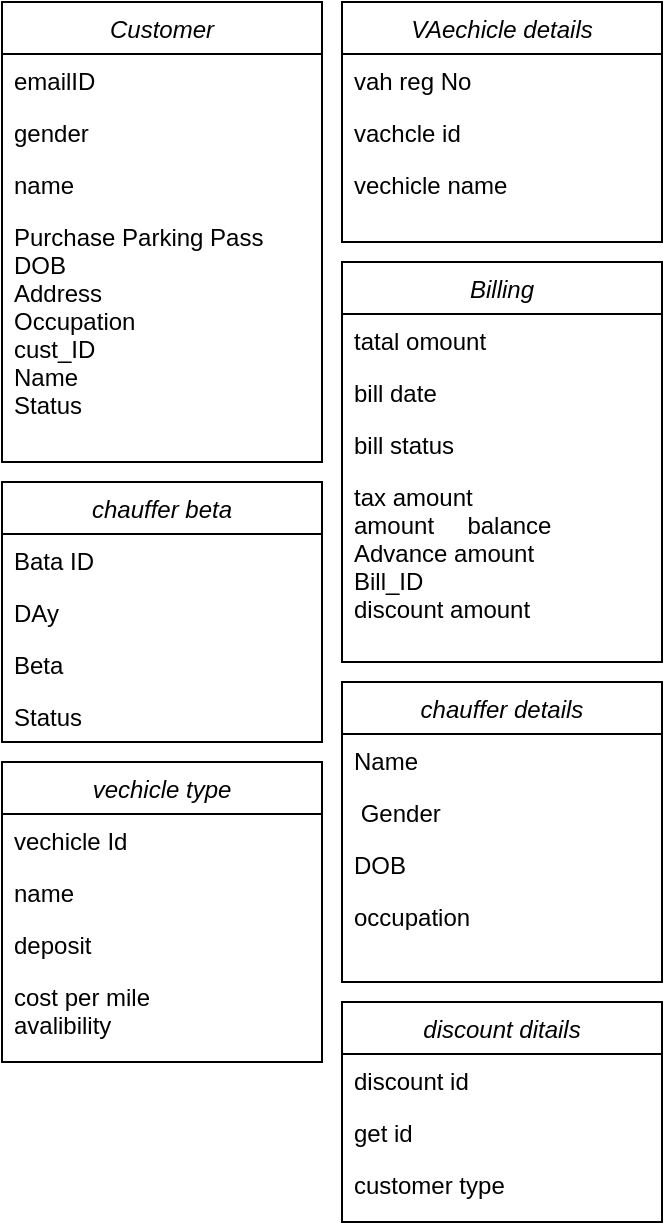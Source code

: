 <mxfile version="24.0.0" type="device">
  <diagram id="C5RBs43oDa-KdzZeNtuy" name="Page-1">
    <mxGraphModel dx="794" dy="726" grid="1" gridSize="10" guides="1" tooltips="1" connect="1" arrows="1" fold="1" page="1" pageScale="1" pageWidth="827" pageHeight="1169" math="0" shadow="0">
      <root>
        <mxCell id="WIyWlLk6GJQsqaUBKTNV-0" />
        <mxCell id="WIyWlLk6GJQsqaUBKTNV-1" parent="WIyWlLk6GJQsqaUBKTNV-0" />
        <mxCell id="zkfFHV4jXpPFQw0GAbJ--0" value="Customer" style="swimlane;fontStyle=2;align=center;verticalAlign=top;childLayout=stackLayout;horizontal=1;startSize=26;horizontalStack=0;resizeParent=1;resizeLast=0;collapsible=1;marginBottom=0;rounded=0;shadow=0;strokeWidth=1;" parent="WIyWlLk6GJQsqaUBKTNV-1" vertex="1">
          <mxGeometry x="220" y="120" width="160" height="230" as="geometry">
            <mxRectangle x="230" y="140" width="160" height="26" as="alternateBounds" />
          </mxGeometry>
        </mxCell>
        <mxCell id="zkfFHV4jXpPFQw0GAbJ--1" value="emailID" style="text;align=left;verticalAlign=top;spacingLeft=4;spacingRight=4;overflow=hidden;rotatable=0;points=[[0,0.5],[1,0.5]];portConstraint=eastwest;" parent="zkfFHV4jXpPFQw0GAbJ--0" vertex="1">
          <mxGeometry y="26" width="160" height="26" as="geometry" />
        </mxCell>
        <mxCell id="zkfFHV4jXpPFQw0GAbJ--2" value="gender" style="text;align=left;verticalAlign=top;spacingLeft=4;spacingRight=4;overflow=hidden;rotatable=0;points=[[0,0.5],[1,0.5]];portConstraint=eastwest;rounded=0;shadow=0;html=0;" parent="zkfFHV4jXpPFQw0GAbJ--0" vertex="1">
          <mxGeometry y="52" width="160" height="26" as="geometry" />
        </mxCell>
        <mxCell id="zkfFHV4jXpPFQw0GAbJ--3" value="name" style="text;align=left;verticalAlign=top;spacingLeft=4;spacingRight=4;overflow=hidden;rotatable=0;points=[[0,0.5],[1,0.5]];portConstraint=eastwest;rounded=0;shadow=0;html=0;" parent="zkfFHV4jXpPFQw0GAbJ--0" vertex="1">
          <mxGeometry y="78" width="160" height="26" as="geometry" />
        </mxCell>
        <mxCell id="zkfFHV4jXpPFQw0GAbJ--5" value="Purchase Parking Pass&#xa;DOB&#xa;Address&#xa;Occupation&#xa;cust_ID&#xa;Name&#xa;Status&#xa;" style="text;align=left;verticalAlign=top;spacingLeft=4;spacingRight=4;overflow=hidden;rotatable=0;points=[[0,0.5],[1,0.5]];portConstraint=eastwest;" parent="zkfFHV4jXpPFQw0GAbJ--0" vertex="1">
          <mxGeometry y="104" width="160" height="126" as="geometry" />
        </mxCell>
        <mxCell id="tgS5oDNxHpUDcSDD2Rmq-0" value="VAechicle details" style="swimlane;fontStyle=2;align=center;verticalAlign=top;childLayout=stackLayout;horizontal=1;startSize=26;horizontalStack=0;resizeParent=1;resizeLast=0;collapsible=1;marginBottom=0;rounded=0;shadow=0;strokeWidth=1;" vertex="1" parent="WIyWlLk6GJQsqaUBKTNV-1">
          <mxGeometry x="390" y="120" width="160" height="120" as="geometry">
            <mxRectangle x="230" y="140" width="160" height="26" as="alternateBounds" />
          </mxGeometry>
        </mxCell>
        <mxCell id="tgS5oDNxHpUDcSDD2Rmq-1" value="vah reg No" style="text;align=left;verticalAlign=top;spacingLeft=4;spacingRight=4;overflow=hidden;rotatable=0;points=[[0,0.5],[1,0.5]];portConstraint=eastwest;" vertex="1" parent="tgS5oDNxHpUDcSDD2Rmq-0">
          <mxGeometry y="26" width="160" height="26" as="geometry" />
        </mxCell>
        <mxCell id="tgS5oDNxHpUDcSDD2Rmq-2" value="vachcle id" style="text;align=left;verticalAlign=top;spacingLeft=4;spacingRight=4;overflow=hidden;rotatable=0;points=[[0,0.5],[1,0.5]];portConstraint=eastwest;rounded=0;shadow=0;html=0;" vertex="1" parent="tgS5oDNxHpUDcSDD2Rmq-0">
          <mxGeometry y="52" width="160" height="26" as="geometry" />
        </mxCell>
        <mxCell id="tgS5oDNxHpUDcSDD2Rmq-3" value="vechicle name" style="text;align=left;verticalAlign=top;spacingLeft=4;spacingRight=4;overflow=hidden;rotatable=0;points=[[0,0.5],[1,0.5]];portConstraint=eastwest;rounded=0;shadow=0;html=0;" vertex="1" parent="tgS5oDNxHpUDcSDD2Rmq-0">
          <mxGeometry y="78" width="160" height="26" as="geometry" />
        </mxCell>
        <mxCell id="tgS5oDNxHpUDcSDD2Rmq-5" value="Billing" style="swimlane;fontStyle=2;align=center;verticalAlign=top;childLayout=stackLayout;horizontal=1;startSize=26;horizontalStack=0;resizeParent=1;resizeLast=0;collapsible=1;marginBottom=0;rounded=0;shadow=0;strokeWidth=1;" vertex="1" parent="WIyWlLk6GJQsqaUBKTNV-1">
          <mxGeometry x="390" y="250" width="160" height="200" as="geometry">
            <mxRectangle x="230" y="140" width="160" height="26" as="alternateBounds" />
          </mxGeometry>
        </mxCell>
        <mxCell id="tgS5oDNxHpUDcSDD2Rmq-6" value="tatal omount" style="text;align=left;verticalAlign=top;spacingLeft=4;spacingRight=4;overflow=hidden;rotatable=0;points=[[0,0.5],[1,0.5]];portConstraint=eastwest;" vertex="1" parent="tgS5oDNxHpUDcSDD2Rmq-5">
          <mxGeometry y="26" width="160" height="26" as="geometry" />
        </mxCell>
        <mxCell id="tgS5oDNxHpUDcSDD2Rmq-7" value="bill date" style="text;align=left;verticalAlign=top;spacingLeft=4;spacingRight=4;overflow=hidden;rotatable=0;points=[[0,0.5],[1,0.5]];portConstraint=eastwest;rounded=0;shadow=0;html=0;" vertex="1" parent="tgS5oDNxHpUDcSDD2Rmq-5">
          <mxGeometry y="52" width="160" height="26" as="geometry" />
        </mxCell>
        <mxCell id="tgS5oDNxHpUDcSDD2Rmq-8" value="bill status" style="text;align=left;verticalAlign=top;spacingLeft=4;spacingRight=4;overflow=hidden;rotatable=0;points=[[0,0.5],[1,0.5]];portConstraint=eastwest;rounded=0;shadow=0;html=0;" vertex="1" parent="tgS5oDNxHpUDcSDD2Rmq-5">
          <mxGeometry y="78" width="160" height="26" as="geometry" />
        </mxCell>
        <mxCell id="tgS5oDNxHpUDcSDD2Rmq-9" value="tax amount&#xa;amount     balance&#xa;Advance amount&#xa;Bill_ID&#xa;discount amount&#xa;" style="text;align=left;verticalAlign=top;spacingLeft=4;spacingRight=4;overflow=hidden;rotatable=0;points=[[0,0.5],[1,0.5]];portConstraint=eastwest;" vertex="1" parent="tgS5oDNxHpUDcSDD2Rmq-5">
          <mxGeometry y="104" width="160" height="76" as="geometry" />
        </mxCell>
        <mxCell id="tgS5oDNxHpUDcSDD2Rmq-10" value="chauffer beta&#xa;" style="swimlane;fontStyle=2;align=center;verticalAlign=top;childLayout=stackLayout;horizontal=1;startSize=26;horizontalStack=0;resizeParent=1;resizeLast=0;collapsible=1;marginBottom=0;rounded=0;shadow=0;strokeWidth=1;" vertex="1" parent="WIyWlLk6GJQsqaUBKTNV-1">
          <mxGeometry x="220" y="360" width="160" height="130" as="geometry">
            <mxRectangle x="230" y="140" width="160" height="26" as="alternateBounds" />
          </mxGeometry>
        </mxCell>
        <mxCell id="tgS5oDNxHpUDcSDD2Rmq-11" value="Bata ID" style="text;align=left;verticalAlign=top;spacingLeft=4;spacingRight=4;overflow=hidden;rotatable=0;points=[[0,0.5],[1,0.5]];portConstraint=eastwest;" vertex="1" parent="tgS5oDNxHpUDcSDD2Rmq-10">
          <mxGeometry y="26" width="160" height="26" as="geometry" />
        </mxCell>
        <mxCell id="tgS5oDNxHpUDcSDD2Rmq-12" value="DAy" style="text;align=left;verticalAlign=top;spacingLeft=4;spacingRight=4;overflow=hidden;rotatable=0;points=[[0,0.5],[1,0.5]];portConstraint=eastwest;rounded=0;shadow=0;html=0;" vertex="1" parent="tgS5oDNxHpUDcSDD2Rmq-10">
          <mxGeometry y="52" width="160" height="26" as="geometry" />
        </mxCell>
        <mxCell id="tgS5oDNxHpUDcSDD2Rmq-13" value="Beta" style="text;align=left;verticalAlign=top;spacingLeft=4;spacingRight=4;overflow=hidden;rotatable=0;points=[[0,0.5],[1,0.5]];portConstraint=eastwest;rounded=0;shadow=0;html=0;" vertex="1" parent="tgS5oDNxHpUDcSDD2Rmq-10">
          <mxGeometry y="78" width="160" height="26" as="geometry" />
        </mxCell>
        <mxCell id="tgS5oDNxHpUDcSDD2Rmq-14" value="Status" style="text;align=left;verticalAlign=top;spacingLeft=4;spacingRight=4;overflow=hidden;rotatable=0;points=[[0,0.5],[1,0.5]];portConstraint=eastwest;" vertex="1" parent="tgS5oDNxHpUDcSDD2Rmq-10">
          <mxGeometry y="104" width="160" height="16" as="geometry" />
        </mxCell>
        <mxCell id="tgS5oDNxHpUDcSDD2Rmq-16" value="chauffer details" style="swimlane;fontStyle=2;align=center;verticalAlign=top;childLayout=stackLayout;horizontal=1;startSize=26;horizontalStack=0;resizeParent=1;resizeLast=0;collapsible=1;marginBottom=0;rounded=0;shadow=0;strokeWidth=1;" vertex="1" parent="WIyWlLk6GJQsqaUBKTNV-1">
          <mxGeometry x="390" y="460" width="160" height="150" as="geometry">
            <mxRectangle x="230" y="140" width="160" height="26" as="alternateBounds" />
          </mxGeometry>
        </mxCell>
        <mxCell id="tgS5oDNxHpUDcSDD2Rmq-17" value="Name" style="text;align=left;verticalAlign=top;spacingLeft=4;spacingRight=4;overflow=hidden;rotatable=0;points=[[0,0.5],[1,0.5]];portConstraint=eastwest;" vertex="1" parent="tgS5oDNxHpUDcSDD2Rmq-16">
          <mxGeometry y="26" width="160" height="26" as="geometry" />
        </mxCell>
        <mxCell id="tgS5oDNxHpUDcSDD2Rmq-18" value=" Gender" style="text;align=left;verticalAlign=top;spacingLeft=4;spacingRight=4;overflow=hidden;rotatable=0;points=[[0,0.5],[1,0.5]];portConstraint=eastwest;rounded=0;shadow=0;html=0;" vertex="1" parent="tgS5oDNxHpUDcSDD2Rmq-16">
          <mxGeometry y="52" width="160" height="26" as="geometry" />
        </mxCell>
        <mxCell id="tgS5oDNxHpUDcSDD2Rmq-19" value="DOB" style="text;align=left;verticalAlign=top;spacingLeft=4;spacingRight=4;overflow=hidden;rotatable=0;points=[[0,0.5],[1,0.5]];portConstraint=eastwest;rounded=0;shadow=0;html=0;" vertex="1" parent="tgS5oDNxHpUDcSDD2Rmq-16">
          <mxGeometry y="78" width="160" height="26" as="geometry" />
        </mxCell>
        <mxCell id="tgS5oDNxHpUDcSDD2Rmq-20" value="occupation&#xa;Status&#xa;" style="text;align=left;verticalAlign=top;spacingLeft=4;spacingRight=4;overflow=hidden;rotatable=0;points=[[0,0.5],[1,0.5]];portConstraint=eastwest;" vertex="1" parent="tgS5oDNxHpUDcSDD2Rmq-16">
          <mxGeometry y="104" width="160" height="16" as="geometry" />
        </mxCell>
        <mxCell id="tgS5oDNxHpUDcSDD2Rmq-21" value="vechicle type" style="swimlane;fontStyle=2;align=center;verticalAlign=top;childLayout=stackLayout;horizontal=1;startSize=26;horizontalStack=0;resizeParent=1;resizeLast=0;collapsible=1;marginBottom=0;rounded=0;shadow=0;strokeWidth=1;" vertex="1" parent="WIyWlLk6GJQsqaUBKTNV-1">
          <mxGeometry x="220" y="500" width="160" height="150" as="geometry">
            <mxRectangle x="230" y="140" width="160" height="26" as="alternateBounds" />
          </mxGeometry>
        </mxCell>
        <mxCell id="tgS5oDNxHpUDcSDD2Rmq-22" value="vechicle Id" style="text;align=left;verticalAlign=top;spacingLeft=4;spacingRight=4;overflow=hidden;rotatable=0;points=[[0,0.5],[1,0.5]];portConstraint=eastwest;" vertex="1" parent="tgS5oDNxHpUDcSDD2Rmq-21">
          <mxGeometry y="26" width="160" height="26" as="geometry" />
        </mxCell>
        <mxCell id="tgS5oDNxHpUDcSDD2Rmq-23" value="name" style="text;align=left;verticalAlign=top;spacingLeft=4;spacingRight=4;overflow=hidden;rotatable=0;points=[[0,0.5],[1,0.5]];portConstraint=eastwest;rounded=0;shadow=0;html=0;" vertex="1" parent="tgS5oDNxHpUDcSDD2Rmq-21">
          <mxGeometry y="52" width="160" height="26" as="geometry" />
        </mxCell>
        <mxCell id="tgS5oDNxHpUDcSDD2Rmq-24" value="deposit" style="text;align=left;verticalAlign=top;spacingLeft=4;spacingRight=4;overflow=hidden;rotatable=0;points=[[0,0.5],[1,0.5]];portConstraint=eastwest;rounded=0;shadow=0;html=0;" vertex="1" parent="tgS5oDNxHpUDcSDD2Rmq-21">
          <mxGeometry y="78" width="160" height="26" as="geometry" />
        </mxCell>
        <mxCell id="tgS5oDNxHpUDcSDD2Rmq-25" value="cost per mile&#xa;avalibility&#xa;" style="text;align=left;verticalAlign=top;spacingLeft=4;spacingRight=4;overflow=hidden;rotatable=0;points=[[0,0.5],[1,0.5]];portConstraint=eastwest;" vertex="1" parent="tgS5oDNxHpUDcSDD2Rmq-21">
          <mxGeometry y="104" width="160" height="36" as="geometry" />
        </mxCell>
        <mxCell id="tgS5oDNxHpUDcSDD2Rmq-26" value="discount ditails" style="swimlane;fontStyle=2;align=center;verticalAlign=top;childLayout=stackLayout;horizontal=1;startSize=26;horizontalStack=0;resizeParent=1;resizeLast=0;collapsible=1;marginBottom=0;rounded=0;shadow=0;strokeWidth=1;" vertex="1" parent="WIyWlLk6GJQsqaUBKTNV-1">
          <mxGeometry x="390" y="620" width="160" height="110" as="geometry">
            <mxRectangle x="230" y="140" width="160" height="26" as="alternateBounds" />
          </mxGeometry>
        </mxCell>
        <mxCell id="tgS5oDNxHpUDcSDD2Rmq-27" value="discount id" style="text;align=left;verticalAlign=top;spacingLeft=4;spacingRight=4;overflow=hidden;rotatable=0;points=[[0,0.5],[1,0.5]];portConstraint=eastwest;" vertex="1" parent="tgS5oDNxHpUDcSDD2Rmq-26">
          <mxGeometry y="26" width="160" height="26" as="geometry" />
        </mxCell>
        <mxCell id="tgS5oDNxHpUDcSDD2Rmq-28" value="get id" style="text;align=left;verticalAlign=top;spacingLeft=4;spacingRight=4;overflow=hidden;rotatable=0;points=[[0,0.5],[1,0.5]];portConstraint=eastwest;rounded=0;shadow=0;html=0;" vertex="1" parent="tgS5oDNxHpUDcSDD2Rmq-26">
          <mxGeometry y="52" width="160" height="26" as="geometry" />
        </mxCell>
        <mxCell id="tgS5oDNxHpUDcSDD2Rmq-29" value="customer type" style="text;align=left;verticalAlign=top;spacingLeft=4;spacingRight=4;overflow=hidden;rotatable=0;points=[[0,0.5],[1,0.5]];portConstraint=eastwest;rounded=0;shadow=0;html=0;" vertex="1" parent="tgS5oDNxHpUDcSDD2Rmq-26">
          <mxGeometry y="78" width="160" height="26" as="geometry" />
        </mxCell>
      </root>
    </mxGraphModel>
  </diagram>
</mxfile>
